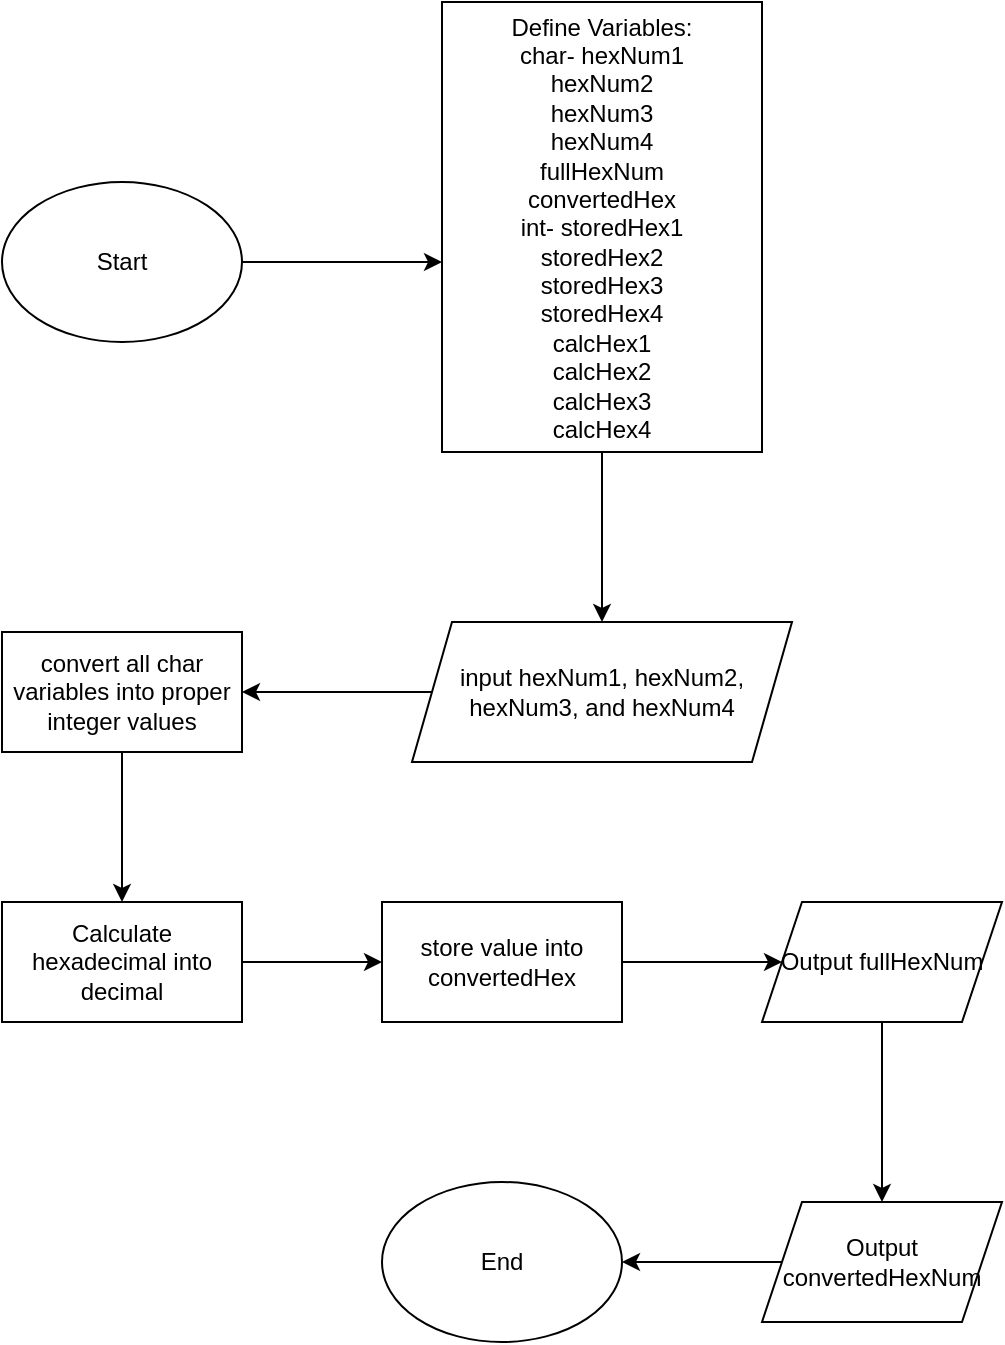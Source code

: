 <mxfile version="15.2.7" type="device"><diagram id="dHuEHP6i1fT1HSMMDHzq" name="Page-1"><mxGraphModel dx="1422" dy="2415" grid="1" gridSize="10" guides="1" tooltips="1" connect="1" arrows="1" fold="1" page="1" pageScale="1" pageWidth="1100" pageHeight="1700" math="0" shadow="0"><root><mxCell id="0"/><mxCell id="1" parent="0"/><mxCell id="U4vQMSukMr-HfiCUuWyD-1" value="Start" style="ellipse;whiteSpace=wrap;html=1;" vertex="1" parent="1"><mxGeometry x="30" y="20" width="120" height="80" as="geometry"/></mxCell><mxCell id="U4vQMSukMr-HfiCUuWyD-2" value="" style="endArrow=classic;html=1;exitX=1;exitY=0.5;exitDx=0;exitDy=0;" edge="1" parent="1" source="U4vQMSukMr-HfiCUuWyD-1"><mxGeometry width="50" height="50" relative="1" as="geometry"><mxPoint x="400" y="420" as="sourcePoint"/><mxPoint x="250" y="60" as="targetPoint"/></mxGeometry></mxCell><mxCell id="U4vQMSukMr-HfiCUuWyD-5" value="" style="edgeStyle=orthogonalEdgeStyle;rounded=0;orthogonalLoop=1;jettySize=auto;html=1;" edge="1" parent="1" source="U4vQMSukMr-HfiCUuWyD-3" target="U4vQMSukMr-HfiCUuWyD-4"><mxGeometry relative="1" as="geometry"/></mxCell><mxCell id="U4vQMSukMr-HfiCUuWyD-3" value="Define Variables:&lt;br&gt;char- hexNum1&lt;br&gt;hexNum2&lt;br&gt;hexNum3&lt;br&gt;hexNum4&lt;br&gt;fullHexNum&lt;br&gt;convertedHex&lt;br&gt;int- storedHex1&lt;br&gt;storedHex2&lt;br&gt;storedHex3&lt;br&gt;storedHex4&lt;br&gt;calcHex1&lt;br&gt;calcHex2&lt;br&gt;calcHex3&lt;br&gt;calcHex4&lt;br&gt;" style="rounded=0;whiteSpace=wrap;html=1;" vertex="1" parent="1"><mxGeometry x="250" y="-70" width="160" height="225" as="geometry"/></mxCell><mxCell id="U4vQMSukMr-HfiCUuWyD-7" value="" style="edgeStyle=orthogonalEdgeStyle;rounded=0;orthogonalLoop=1;jettySize=auto;html=1;" edge="1" parent="1" source="U4vQMSukMr-HfiCUuWyD-4" target="U4vQMSukMr-HfiCUuWyD-6"><mxGeometry relative="1" as="geometry"/></mxCell><mxCell id="U4vQMSukMr-HfiCUuWyD-4" value="input hexNum1, hexNum2, hexNum3, and hexNum4" style="shape=parallelogram;perimeter=parallelogramPerimeter;whiteSpace=wrap;html=1;fixedSize=1;" vertex="1" parent="1"><mxGeometry x="235" y="240" width="190" height="70" as="geometry"/></mxCell><mxCell id="U4vQMSukMr-HfiCUuWyD-9" value="" style="edgeStyle=orthogonalEdgeStyle;rounded=0;orthogonalLoop=1;jettySize=auto;html=1;" edge="1" parent="1" source="U4vQMSukMr-HfiCUuWyD-6" target="U4vQMSukMr-HfiCUuWyD-8"><mxGeometry relative="1" as="geometry"/></mxCell><mxCell id="U4vQMSukMr-HfiCUuWyD-6" value="convert all char variables into proper integer values" style="rounded=0;whiteSpace=wrap;html=1;" vertex="1" parent="1"><mxGeometry x="30" y="245" width="120" height="60" as="geometry"/></mxCell><mxCell id="U4vQMSukMr-HfiCUuWyD-11" value="" style="edgeStyle=orthogonalEdgeStyle;rounded=0;orthogonalLoop=1;jettySize=auto;html=1;entryX=0;entryY=0.5;entryDx=0;entryDy=0;" edge="1" parent="1" source="U4vQMSukMr-HfiCUuWyD-8" target="U4vQMSukMr-HfiCUuWyD-14"><mxGeometry relative="1" as="geometry"/></mxCell><mxCell id="U4vQMSukMr-HfiCUuWyD-8" value="Calculate hexadecimal into decimal" style="rounded=0;whiteSpace=wrap;html=1;" vertex="1" parent="1"><mxGeometry x="30" y="380" width="120" height="60" as="geometry"/></mxCell><mxCell id="U4vQMSukMr-HfiCUuWyD-13" value="" style="edgeStyle=orthogonalEdgeStyle;rounded=0;orthogonalLoop=1;jettySize=auto;html=1;" edge="1" parent="1" source="U4vQMSukMr-HfiCUuWyD-10" target="U4vQMSukMr-HfiCUuWyD-12"><mxGeometry relative="1" as="geometry"/></mxCell><mxCell id="U4vQMSukMr-HfiCUuWyD-10" value="Output fullHexNum" style="shape=parallelogram;perimeter=parallelogramPerimeter;whiteSpace=wrap;html=1;fixedSize=1;" vertex="1" parent="1"><mxGeometry x="410" y="380" width="120" height="60" as="geometry"/></mxCell><mxCell id="U4vQMSukMr-HfiCUuWyD-17" value="" style="edgeStyle=orthogonalEdgeStyle;rounded=0;orthogonalLoop=1;jettySize=auto;html=1;" edge="1" parent="1" source="U4vQMSukMr-HfiCUuWyD-12" target="U4vQMSukMr-HfiCUuWyD-16"><mxGeometry relative="1" as="geometry"/></mxCell><mxCell id="U4vQMSukMr-HfiCUuWyD-12" value="Output convertedHexNum" style="shape=parallelogram;perimeter=parallelogramPerimeter;whiteSpace=wrap;html=1;fixedSize=1;" vertex="1" parent="1"><mxGeometry x="410" y="530" width="120" height="60" as="geometry"/></mxCell><mxCell id="U4vQMSukMr-HfiCUuWyD-15" value="" style="edgeStyle=orthogonalEdgeStyle;rounded=0;orthogonalLoop=1;jettySize=auto;html=1;" edge="1" parent="1" source="U4vQMSukMr-HfiCUuWyD-14" target="U4vQMSukMr-HfiCUuWyD-10"><mxGeometry relative="1" as="geometry"/></mxCell><mxCell id="U4vQMSukMr-HfiCUuWyD-14" value="store value into convertedHex" style="rounded=0;whiteSpace=wrap;html=1;" vertex="1" parent="1"><mxGeometry x="220" y="380" width="120" height="60" as="geometry"/></mxCell><mxCell id="U4vQMSukMr-HfiCUuWyD-16" value="End" style="ellipse;whiteSpace=wrap;html=1;" vertex="1" parent="1"><mxGeometry x="220" y="520" width="120" height="80" as="geometry"/></mxCell></root></mxGraphModel></diagram></mxfile>